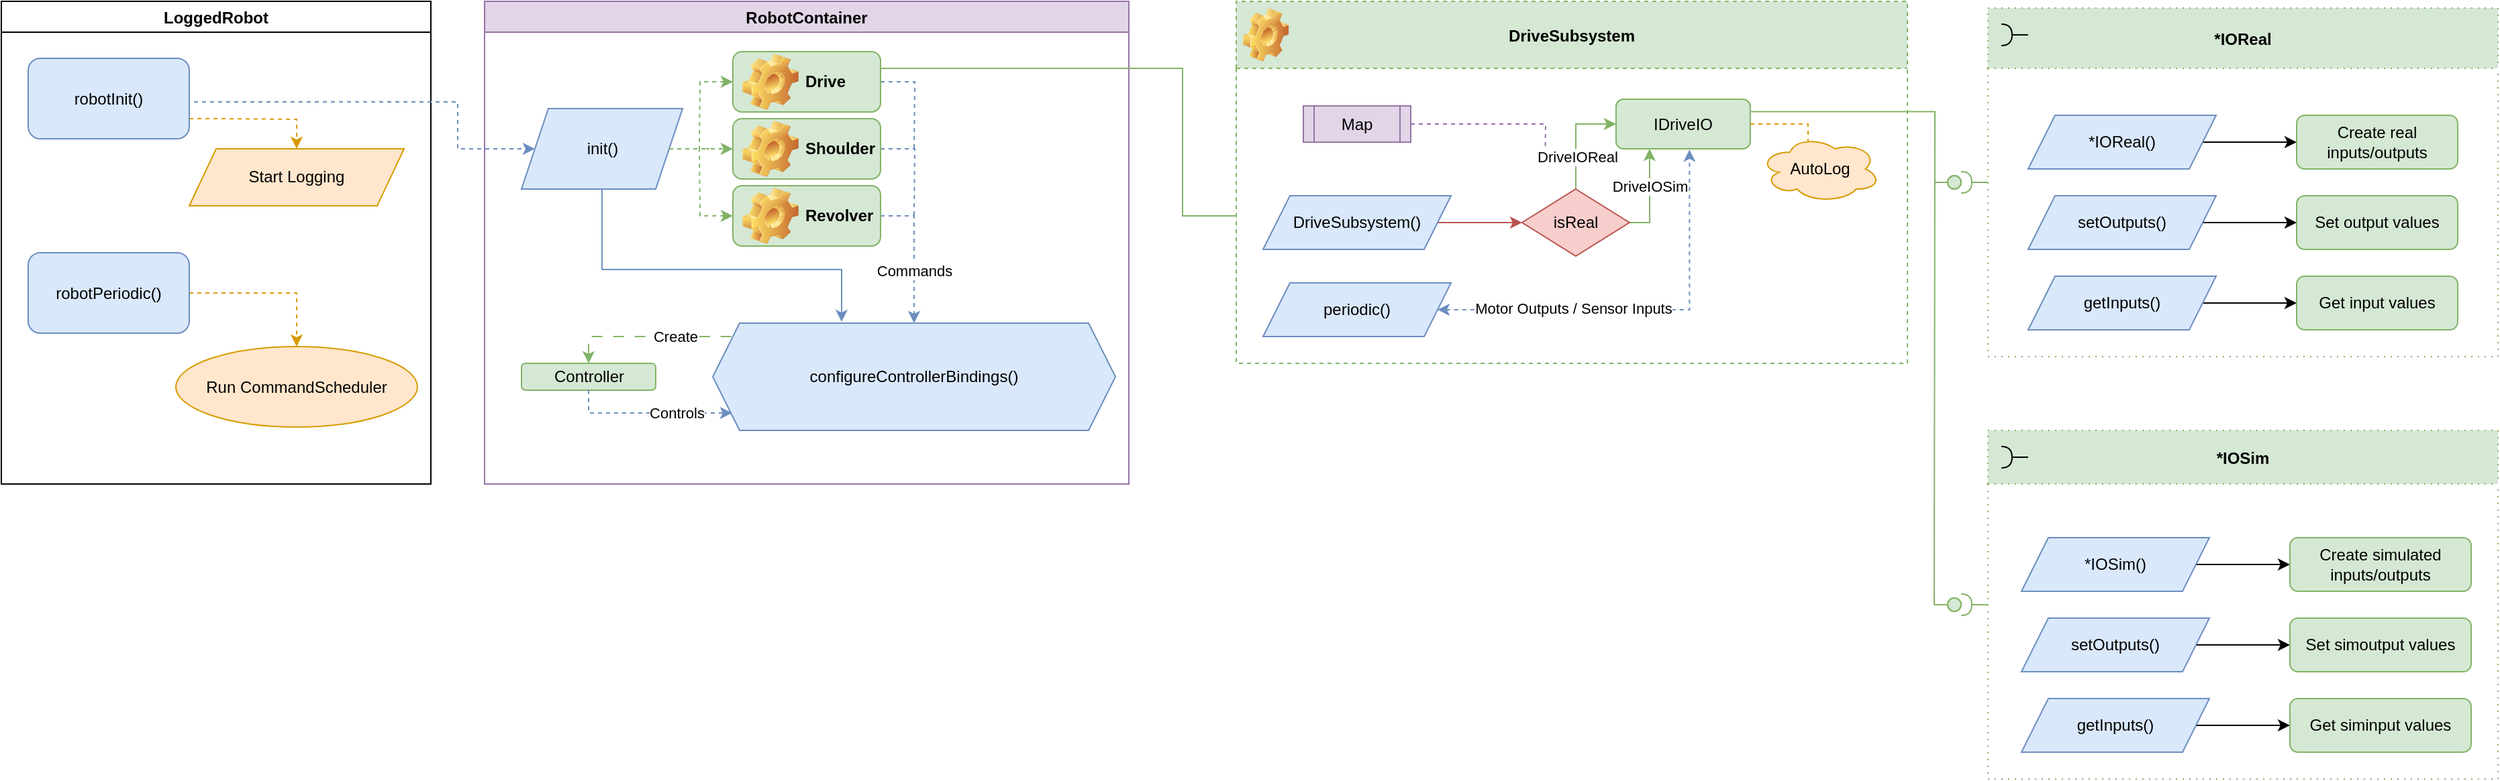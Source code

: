 <mxfile version="24.7.7">
  <diagram name="Page-1" id="Vy45K44pnI3rE00bmA9Q">
    <mxGraphModel dx="2317" dy="1123" grid="1" gridSize="10" guides="1" tooltips="1" connect="1" arrows="1" fold="1" page="1" pageScale="1" pageWidth="3300" pageHeight="4681" math="0" shadow="0">
      <root>
        <mxCell id="0" />
        <mxCell id="1" parent="0" />
        <mxCell id="bJWbOzvseAKrj_dVcD71-1" value="RobotContainer" style="swimlane;fillColor=#e1d5e7;strokeColor=#9673a6;" parent="1" vertex="1">
          <mxGeometry x="560" y="40" width="480" height="360" as="geometry">
            <mxRectangle x="560" y="40" width="130" height="30" as="alternateBounds" />
          </mxGeometry>
        </mxCell>
        <mxCell id="bJWbOzvseAKrj_dVcD71-17" style="edgeStyle=orthogonalEdgeStyle;rounded=0;orthogonalLoop=1;jettySize=auto;html=1;exitX=0.5;exitY=1;exitDx=0;exitDy=0;entryX=0.32;entryY=-0.012;entryDx=0;entryDy=0;entryPerimeter=0;fillColor=#dae8fc;strokeColor=#6c8ebf;" parent="bJWbOzvseAKrj_dVcD71-1" source="bJWbOzvseAKrj_dVcD71-6" target="bJWbOzvseAKrj_dVcD71-10" edge="1">
          <mxGeometry relative="1" as="geometry">
            <Array as="points">
              <mxPoint x="88" y="200" />
              <mxPoint x="266" y="200" />
            </Array>
          </mxGeometry>
        </mxCell>
        <mxCell id="bJWbOzvseAKrj_dVcD71-6" value="init()" style="shape=parallelogram;perimeter=parallelogramPerimeter;whiteSpace=wrap;html=1;fixedSize=1;fillColor=#dae8fc;strokeColor=#6c8ebf;" parent="bJWbOzvseAKrj_dVcD71-1" vertex="1">
          <mxGeometry x="27.5" y="80" width="120" height="60" as="geometry" />
        </mxCell>
        <mxCell id="bJWbOzvseAKrj_dVcD71-10" value="configureControllerBindings()" style="shape=hexagon;perimeter=hexagonPerimeter2;whiteSpace=wrap;html=1;fixedSize=1;fillColor=#dae8fc;strokeColor=#6c8ebf;rounded=0;" parent="bJWbOzvseAKrj_dVcD71-1" vertex="1">
          <mxGeometry x="170" y="240" width="300" height="80" as="geometry" />
        </mxCell>
        <mxCell id="bJWbOzvseAKrj_dVcD71-41" style="edgeStyle=orthogonalEdgeStyle;rounded=0;orthogonalLoop=1;jettySize=auto;html=1;exitX=0.5;exitY=0;exitDx=0;exitDy=0;entryX=0.052;entryY=0.125;entryDx=0;entryDy=0;entryPerimeter=0;dashed=1;startArrow=classic;startFill=1;endArrow=none;endFill=0;dashPattern=8 8;fillColor=#d5e8d4;strokeColor=#82b366;" parent="bJWbOzvseAKrj_dVcD71-1" source="bJWbOzvseAKrj_dVcD71-12" target="bJWbOzvseAKrj_dVcD71-10" edge="1">
          <mxGeometry relative="1" as="geometry">
            <Array as="points">
              <mxPoint x="78" y="250" />
            </Array>
          </mxGeometry>
        </mxCell>
        <mxCell id="bJWbOzvseAKrj_dVcD71-42" value="Create" style="edgeLabel;html=1;align=center;verticalAlign=middle;resizable=0;points=[];" parent="bJWbOzvseAKrj_dVcD71-41" vertex="1" connectable="0">
          <mxGeometry x="-0.139" y="-2" relative="1" as="geometry">
            <mxPoint x="29" y="-2" as="offset" />
          </mxGeometry>
        </mxCell>
        <mxCell id="bJWbOzvseAKrj_dVcD71-12" value="Controller" style="rounded=1;whiteSpace=wrap;html=1;fillColor=#d5e8d4;strokeColor=#82b366;" parent="bJWbOzvseAKrj_dVcD71-1" vertex="1">
          <mxGeometry x="27.5" y="270" width="100" height="20" as="geometry" />
        </mxCell>
        <mxCell id="bJWbOzvseAKrj_dVcD71-13" style="edgeStyle=orthogonalEdgeStyle;rounded=0;orthogonalLoop=1;jettySize=auto;html=1;exitX=0.5;exitY=1;exitDx=0;exitDy=0;entryX=0.048;entryY=0.842;entryDx=0;entryDy=0;dashed=1;entryPerimeter=0;fillColor=#dae8fc;strokeColor=#6c8ebf;" parent="bJWbOzvseAKrj_dVcD71-1" source="bJWbOzvseAKrj_dVcD71-12" target="bJWbOzvseAKrj_dVcD71-10" edge="1">
          <mxGeometry relative="1" as="geometry">
            <Array as="points">
              <mxPoint x="78" y="307" />
              <mxPoint x="184" y="307" />
            </Array>
          </mxGeometry>
        </mxCell>
        <mxCell id="bJWbOzvseAKrj_dVcD71-43" value="Controls" style="edgeLabel;html=1;align=center;verticalAlign=middle;resizable=0;points=[];" parent="bJWbOzvseAKrj_dVcD71-13" vertex="1" connectable="0">
          <mxGeometry x="0.03" relative="1" as="geometry">
            <mxPoint x="18" as="offset" />
          </mxGeometry>
        </mxCell>
        <mxCell id="bJWbOzvseAKrj_dVcD71-35" style="edgeStyle=orthogonalEdgeStyle;rounded=0;orthogonalLoop=1;jettySize=auto;html=1;exitX=0;exitY=0.5;exitDx=0;exitDy=0;dashed=1;endArrow=none;endFill=0;startArrow=classic;startFill=1;fillColor=#d5e8d4;strokeColor=#82b366;" parent="bJWbOzvseAKrj_dVcD71-1" source="bJWbOzvseAKrj_dVcD71-31" edge="1">
          <mxGeometry relative="1" as="geometry">
            <mxPoint x="160" y="110" as="targetPoint" />
          </mxGeometry>
        </mxCell>
        <mxCell id="bJWbOzvseAKrj_dVcD71-39" style="edgeStyle=orthogonalEdgeStyle;rounded=0;orthogonalLoop=1;jettySize=auto;html=1;exitX=1;exitY=0.5;exitDx=0;exitDy=0;endArrow=none;endFill=0;dashed=1;fillColor=#dae8fc;strokeColor=#6c8ebf;" parent="bJWbOzvseAKrj_dVcD71-1" source="bJWbOzvseAKrj_dVcD71-31" edge="1">
          <mxGeometry relative="1" as="geometry">
            <mxPoint x="320" y="110" as="targetPoint" />
          </mxGeometry>
        </mxCell>
        <mxCell id="bJWbOzvseAKrj_dVcD71-31" value="&lt;div&gt;Drive&lt;/div&gt;" style="label;whiteSpace=wrap;html=1;image=img/clipart/Gear_128x128.png;fillColor=#d5e8d4;strokeColor=#82b366;" parent="bJWbOzvseAKrj_dVcD71-1" vertex="1">
          <mxGeometry x="185" y="37.5" width="110" height="45" as="geometry" />
        </mxCell>
        <mxCell id="bJWbOzvseAKrj_dVcD71-38" style="edgeStyle=orthogonalEdgeStyle;rounded=0;orthogonalLoop=1;jettySize=auto;html=1;exitX=1;exitY=0.5;exitDx=0;exitDy=0;endArrow=none;endFill=0;dashed=1;fillColor=#dae8fc;strokeColor=#6c8ebf;" parent="bJWbOzvseAKrj_dVcD71-1" source="bJWbOzvseAKrj_dVcD71-32" edge="1">
          <mxGeometry relative="1" as="geometry">
            <mxPoint x="320" y="160" as="targetPoint" />
          </mxGeometry>
        </mxCell>
        <mxCell id="bJWbOzvseAKrj_dVcD71-32" value="Shoulder" style="label;whiteSpace=wrap;html=1;image=img/clipart/Gear_128x128.png;fillColor=#d5e8d4;strokeColor=#82b366;" parent="bJWbOzvseAKrj_dVcD71-1" vertex="1">
          <mxGeometry x="185" y="87.5" width="110" height="45" as="geometry" />
        </mxCell>
        <mxCell id="bJWbOzvseAKrj_dVcD71-36" style="edgeStyle=orthogonalEdgeStyle;rounded=0;orthogonalLoop=1;jettySize=auto;html=1;exitX=0;exitY=0.5;exitDx=0;exitDy=0;endArrow=none;endFill=0;startArrow=classic;startFill=1;dashed=1;fillColor=#d5e8d4;strokeColor=#82b366;" parent="bJWbOzvseAKrj_dVcD71-1" source="bJWbOzvseAKrj_dVcD71-33" edge="1">
          <mxGeometry relative="1" as="geometry">
            <mxPoint x="160" y="110" as="targetPoint" />
          </mxGeometry>
        </mxCell>
        <mxCell id="bJWbOzvseAKrj_dVcD71-37" style="edgeStyle=orthogonalEdgeStyle;rounded=0;orthogonalLoop=1;jettySize=auto;html=1;exitX=1;exitY=0.5;exitDx=0;exitDy=0;entryX=0.5;entryY=0;entryDx=0;entryDy=0;dashed=1;fillColor=#dae8fc;strokeColor=#6c8ebf;" parent="bJWbOzvseAKrj_dVcD71-1" source="bJWbOzvseAKrj_dVcD71-33" target="bJWbOzvseAKrj_dVcD71-10" edge="1">
          <mxGeometry relative="1" as="geometry" />
        </mxCell>
        <mxCell id="bJWbOzvseAKrj_dVcD71-40" value="Commands" style="edgeLabel;html=1;align=center;verticalAlign=middle;resizable=0;points=[];" parent="bJWbOzvseAKrj_dVcD71-37" vertex="1" connectable="0">
          <mxGeometry x="0.26" y="4" relative="1" as="geometry">
            <mxPoint x="-4" as="offset" />
          </mxGeometry>
        </mxCell>
        <mxCell id="bJWbOzvseAKrj_dVcD71-33" value="Revolver" style="label;whiteSpace=wrap;html=1;image=img/clipart/Gear_128x128.png;fillColor=#d5e8d4;strokeColor=#82b366;" parent="bJWbOzvseAKrj_dVcD71-1" vertex="1">
          <mxGeometry x="185" y="137.5" width="110" height="45" as="geometry" />
        </mxCell>
        <mxCell id="bJWbOzvseAKrj_dVcD71-34" style="edgeStyle=orthogonalEdgeStyle;rounded=0;orthogonalLoop=1;jettySize=auto;html=1;exitX=1;exitY=0.5;exitDx=0;exitDy=0;entryX=0;entryY=0.5;entryDx=0;entryDy=0;dashed=1;fillColor=#d5e8d4;strokeColor=#82b366;" parent="bJWbOzvseAKrj_dVcD71-1" source="bJWbOzvseAKrj_dVcD71-6" target="bJWbOzvseAKrj_dVcD71-32" edge="1">
          <mxGeometry relative="1" as="geometry" />
        </mxCell>
        <mxCell id="bJWbOzvseAKrj_dVcD71-20" value="LoggedRobot" style="swimlane;" parent="1" vertex="1">
          <mxGeometry x="200" y="40" width="320" height="360" as="geometry" />
        </mxCell>
        <mxCell id="bJWbOzvseAKrj_dVcD71-76" style="edgeStyle=orthogonalEdgeStyle;rounded=0;orthogonalLoop=1;jettySize=auto;html=1;exitX=1;exitY=0.75;exitDx=0;exitDy=0;entryX=0.5;entryY=0;entryDx=0;entryDy=0;dashed=1;fillColor=#ffe6cc;strokeColor=#d79b00;" parent="bJWbOzvseAKrj_dVcD71-20" source="bJWbOzvseAKrj_dVcD71-21" target="bJWbOzvseAKrj_dVcD71-23" edge="1">
          <mxGeometry relative="1" as="geometry">
            <Array as="points">
              <mxPoint x="160" y="88" />
              <mxPoint x="220" y="88" />
            </Array>
          </mxGeometry>
        </mxCell>
        <mxCell id="bJWbOzvseAKrj_dVcD71-21" value="robotInit()" style="rounded=1;whiteSpace=wrap;html=1;fillColor=#dae8fc;strokeColor=#6c8ebf;" parent="bJWbOzvseAKrj_dVcD71-20" vertex="1">
          <mxGeometry x="20" y="42.5" width="120" height="60" as="geometry" />
        </mxCell>
        <mxCell id="bJWbOzvseAKrj_dVcD71-23" value="Start Logging" style="shape=parallelogram;perimeter=parallelogramPerimeter;whiteSpace=wrap;html=1;fixedSize=1;fillColor=#ffe6cc;strokeColor=#d79b00;" parent="bJWbOzvseAKrj_dVcD71-20" vertex="1">
          <mxGeometry x="140" y="110" width="160" height="42.5" as="geometry" />
        </mxCell>
        <mxCell id="bJWbOzvseAKrj_dVcD71-27" style="edgeStyle=orthogonalEdgeStyle;rounded=0;orthogonalLoop=1;jettySize=auto;html=1;exitX=1;exitY=0.5;exitDx=0;exitDy=0;entryX=0.5;entryY=0;entryDx=0;entryDy=0;dashed=1;fillColor=#ffe6cc;strokeColor=#d79b00;" parent="bJWbOzvseAKrj_dVcD71-20" source="bJWbOzvseAKrj_dVcD71-25" target="bJWbOzvseAKrj_dVcD71-26" edge="1">
          <mxGeometry relative="1" as="geometry" />
        </mxCell>
        <mxCell id="bJWbOzvseAKrj_dVcD71-25" value="&lt;div&gt;robotPeriodic()&lt;/div&gt;" style="rounded=1;whiteSpace=wrap;html=1;fillColor=#dae8fc;strokeColor=#6c8ebf;" parent="bJWbOzvseAKrj_dVcD71-20" vertex="1">
          <mxGeometry x="20" y="187.5" width="120" height="60" as="geometry" />
        </mxCell>
        <mxCell id="bJWbOzvseAKrj_dVcD71-26" value="Run CommandScheduler" style="ellipse;whiteSpace=wrap;html=1;fillColor=#ffe6cc;strokeColor=#d79b00;" parent="bJWbOzvseAKrj_dVcD71-20" vertex="1">
          <mxGeometry x="130" y="257.5" width="180" height="60" as="geometry" />
        </mxCell>
        <mxCell id="bJWbOzvseAKrj_dVcD71-30" style="edgeStyle=orthogonalEdgeStyle;rounded=0;orthogonalLoop=1;jettySize=auto;html=1;exitX=1;exitY=0.5;exitDx=0;exitDy=0;entryX=0;entryY=0.5;entryDx=0;entryDy=0;dashed=1;fillColor=#dae8fc;strokeColor=#6c8ebf;" parent="1" source="bJWbOzvseAKrj_dVcD71-21" target="bJWbOzvseAKrj_dVcD71-6" edge="1">
          <mxGeometry relative="1" as="geometry">
            <Array as="points">
              <mxPoint x="540" y="115" />
              <mxPoint x="540" y="150" />
            </Array>
          </mxGeometry>
        </mxCell>
        <mxCell id="bJWbOzvseAKrj_dVcD71-51" value="DriveSubsystem" style="swimlane;startSize=50;align=center;dashed=1;fillColor=#d5e8d4;strokeColor=#82b366;" parent="1" vertex="1">
          <mxGeometry x="1120" y="40" width="500" height="270" as="geometry" />
        </mxCell>
        <mxCell id="bJWbOzvseAKrj_dVcD71-53" value="" style="shape=image;html=1;verticalLabelPosition=bottom;verticalAlign=top;imageAspect=1;aspect=fixed;image=img/clipart/Gear_128x128.png" parent="bJWbOzvseAKrj_dVcD71-51" vertex="1">
          <mxGeometry x="5" y="5" width="34.1" height="40" as="geometry" />
        </mxCell>
        <mxCell id="bJWbOzvseAKrj_dVcD71-75" style="edgeStyle=orthogonalEdgeStyle;rounded=0;orthogonalLoop=1;jettySize=auto;html=1;exitX=1;exitY=0.5;exitDx=0;exitDy=0;endArrow=none;endFill=0;fillColor=#e1d5e7;strokeColor=#9673a6;dashed=1;" parent="bJWbOzvseAKrj_dVcD71-51" source="bJWbOzvseAKrj_dVcD71-54" edge="1">
          <mxGeometry relative="1" as="geometry">
            <mxPoint x="230" y="120" as="targetPoint" />
          </mxGeometry>
        </mxCell>
        <mxCell id="bJWbOzvseAKrj_dVcD71-54" value="Map" style="shape=process;whiteSpace=wrap;html=1;backgroundOutline=1;fillColor=#e1d5e7;strokeColor=#9673a6;" parent="bJWbOzvseAKrj_dVcD71-51" vertex="1">
          <mxGeometry x="50" y="78" width="80" height="27" as="geometry" />
        </mxCell>
        <mxCell id="bJWbOzvseAKrj_dVcD71-58" style="edgeStyle=orthogonalEdgeStyle;rounded=0;orthogonalLoop=1;jettySize=auto;html=1;exitX=1;exitY=0.5;exitDx=0;exitDy=0;fillColor=#f8cecc;strokeColor=#b85450;" parent="bJWbOzvseAKrj_dVcD71-51" source="bJWbOzvseAKrj_dVcD71-56" target="bJWbOzvseAKrj_dVcD71-57" edge="1">
          <mxGeometry relative="1" as="geometry" />
        </mxCell>
        <mxCell id="bJWbOzvseAKrj_dVcD71-56" value="DriveSubsystem()" style="shape=parallelogram;perimeter=parallelogramPerimeter;whiteSpace=wrap;html=1;fixedSize=1;fillColor=#dae8fc;strokeColor=#6c8ebf;" parent="bJWbOzvseAKrj_dVcD71-51" vertex="1">
          <mxGeometry x="20.0" y="145" width="140" height="40" as="geometry" />
        </mxCell>
        <mxCell id="bJWbOzvseAKrj_dVcD71-60" style="edgeStyle=orthogonalEdgeStyle;rounded=0;orthogonalLoop=1;jettySize=auto;html=1;exitX=0.5;exitY=0;exitDx=0;exitDy=0;entryX=0;entryY=0.5;entryDx=0;entryDy=0;fillColor=#d5e8d4;strokeColor=#82b366;" parent="bJWbOzvseAKrj_dVcD71-51" source="bJWbOzvseAKrj_dVcD71-57" target="bJWbOzvseAKrj_dVcD71-59" edge="1">
          <mxGeometry relative="1" as="geometry" />
        </mxCell>
        <mxCell id="bJWbOzvseAKrj_dVcD71-62" value="DriveIOReal" style="edgeLabel;html=1;align=center;verticalAlign=middle;resizable=0;points=[];" parent="bJWbOzvseAKrj_dVcD71-60" vertex="1" connectable="0">
          <mxGeometry x="-0.371" y="-1" relative="1" as="geometry">
            <mxPoint as="offset" />
          </mxGeometry>
        </mxCell>
        <mxCell id="bJWbOzvseAKrj_dVcD71-61" style="edgeStyle=orthogonalEdgeStyle;rounded=0;orthogonalLoop=1;jettySize=auto;html=1;exitX=1;exitY=0.5;exitDx=0;exitDy=0;entryX=0.25;entryY=1;entryDx=0;entryDy=0;fillColor=#d5e8d4;strokeColor=#82b366;" parent="bJWbOzvseAKrj_dVcD71-51" source="bJWbOzvseAKrj_dVcD71-57" target="bJWbOzvseAKrj_dVcD71-59" edge="1">
          <mxGeometry relative="1" as="geometry">
            <Array as="points">
              <mxPoint x="308" y="165" />
            </Array>
          </mxGeometry>
        </mxCell>
        <mxCell id="bJWbOzvseAKrj_dVcD71-63" value="DriveIOSim" style="edgeLabel;html=1;align=center;verticalAlign=middle;resizable=0;points=[];" parent="bJWbOzvseAKrj_dVcD71-61" vertex="1" connectable="0">
          <mxGeometry x="-0.158" y="-2" relative="1" as="geometry">
            <mxPoint x="-2" y="-13" as="offset" />
          </mxGeometry>
        </mxCell>
        <mxCell id="bJWbOzvseAKrj_dVcD71-57" value="isReal" style="rhombus;whiteSpace=wrap;html=1;fillColor=#f8cecc;strokeColor=#b85450;" parent="bJWbOzvseAKrj_dVcD71-51" vertex="1">
          <mxGeometry x="212.95" y="140" width="80" height="50" as="geometry" />
        </mxCell>
        <mxCell id="qAQGIBkAMa0uFz8IjzhY-46" style="edgeStyle=orthogonalEdgeStyle;rounded=0;orthogonalLoop=1;jettySize=auto;html=1;exitX=1;exitY=0.25;exitDx=0;exitDy=0;endArrow=none;endFill=0;fillColor=#d5e8d4;strokeColor=#82b366;" edge="1" parent="bJWbOzvseAKrj_dVcD71-51" source="bJWbOzvseAKrj_dVcD71-59">
          <mxGeometry relative="1" as="geometry">
            <mxPoint x="520" y="450" as="targetPoint" />
          </mxGeometry>
        </mxCell>
        <mxCell id="bJWbOzvseAKrj_dVcD71-59" value="IDriveIO" style="rounded=1;whiteSpace=wrap;html=1;fillColor=#d5e8d4;strokeColor=#82b366;" parent="bJWbOzvseAKrj_dVcD71-51" vertex="1">
          <mxGeometry x="282.95" y="73" width="100" height="37" as="geometry" />
        </mxCell>
        <mxCell id="bJWbOzvseAKrj_dVcD71-67" style="edgeStyle=orthogonalEdgeStyle;rounded=0;orthogonalLoop=1;jettySize=auto;html=1;exitX=1;exitY=0.5;exitDx=0;exitDy=0;entryX=0.547;entryY=1.016;entryDx=0;entryDy=0;dashed=1;entryPerimeter=0;startArrow=classic;startFill=1;fillColor=#dae8fc;strokeColor=#6c8ebf;" parent="bJWbOzvseAKrj_dVcD71-51" source="bJWbOzvseAKrj_dVcD71-65" target="bJWbOzvseAKrj_dVcD71-59" edge="1">
          <mxGeometry relative="1" as="geometry" />
        </mxCell>
        <mxCell id="bJWbOzvseAKrj_dVcD71-69" value="Motor Outputs / Sensor Inputs" style="edgeLabel;html=1;align=center;verticalAlign=middle;resizable=0;points=[];" parent="bJWbOzvseAKrj_dVcD71-67" vertex="1" connectable="0">
          <mxGeometry x="-0.563" relative="1" as="geometry">
            <mxPoint x="34" y="-1" as="offset" />
          </mxGeometry>
        </mxCell>
        <mxCell id="bJWbOzvseAKrj_dVcD71-65" value="periodic()" style="shape=parallelogram;perimeter=parallelogramPerimeter;whiteSpace=wrap;html=1;fixedSize=1;fillColor=#dae8fc;strokeColor=#6c8ebf;" parent="bJWbOzvseAKrj_dVcD71-51" vertex="1">
          <mxGeometry x="20.0" y="210" width="140" height="40" as="geometry" />
        </mxCell>
        <mxCell id="bJWbOzvseAKrj_dVcD71-72" value="AutoLog" style="ellipse;shape=cloud;whiteSpace=wrap;html=1;fillColor=#ffe6cc;strokeColor=#d79b00;" parent="bJWbOzvseAKrj_dVcD71-51" vertex="1">
          <mxGeometry x="390" y="100" width="90" height="50" as="geometry" />
        </mxCell>
        <mxCell id="bJWbOzvseAKrj_dVcD71-74" style="edgeStyle=orthogonalEdgeStyle;rounded=0;orthogonalLoop=1;jettySize=auto;html=1;exitX=1;exitY=0.5;exitDx=0;exitDy=0;entryX=0.4;entryY=0.1;entryDx=0;entryDy=0;entryPerimeter=0;dashed=1;endArrow=none;endFill=0;fillColor=#ffe6cc;strokeColor=#d79b00;" parent="bJWbOzvseAKrj_dVcD71-51" source="bJWbOzvseAKrj_dVcD71-59" target="bJWbOzvseAKrj_dVcD71-72" edge="1">
          <mxGeometry relative="1" as="geometry">
            <Array as="points">
              <mxPoint x="426" y="92" />
            </Array>
          </mxGeometry>
        </mxCell>
        <mxCell id="bJWbOzvseAKrj_dVcD71-52" style="edgeStyle=orthogonalEdgeStyle;rounded=0;orthogonalLoop=1;jettySize=auto;html=1;exitX=1;exitY=0.25;exitDx=0;exitDy=0;endArrow=none;endFill=0;fillColor=#d5e8d4;strokeColor=#82b366;" parent="1" source="bJWbOzvseAKrj_dVcD71-31" edge="1">
          <mxGeometry relative="1" as="geometry">
            <mxPoint x="1120" y="200" as="targetPoint" />
            <Array as="points">
              <mxPoint x="855" y="90" />
              <mxPoint x="1080" y="90" />
              <mxPoint x="1080" y="200" />
            </Array>
          </mxGeometry>
        </mxCell>
        <mxCell id="qAQGIBkAMa0uFz8IjzhY-1" value="*IOReal" style="swimlane;startSize=45;align=center;dashed=1;dashPattern=1 4;fillColor=#d5e8d4;strokeColor=#82b366;" vertex="1" parent="1">
          <mxGeometry x="1680" y="45" width="380" height="260" as="geometry" />
        </mxCell>
        <mxCell id="qAQGIBkAMa0uFz8IjzhY-19" style="edgeStyle=orthogonalEdgeStyle;rounded=0;orthogonalLoop=1;jettySize=auto;html=1;exitX=1;exitY=0.5;exitDx=0;exitDy=0;" edge="1" parent="qAQGIBkAMa0uFz8IjzhY-1" source="qAQGIBkAMa0uFz8IjzhY-6" target="qAQGIBkAMa0uFz8IjzhY-18">
          <mxGeometry relative="1" as="geometry" />
        </mxCell>
        <mxCell id="qAQGIBkAMa0uFz8IjzhY-6" value="*IOReal()" style="shape=parallelogram;perimeter=parallelogramPerimeter;whiteSpace=wrap;html=1;fixedSize=1;fillColor=#dae8fc;strokeColor=#6c8ebf;" vertex="1" parent="qAQGIBkAMa0uFz8IjzhY-1">
          <mxGeometry x="30.0" y="80" width="140" height="40" as="geometry" />
        </mxCell>
        <mxCell id="qAQGIBkAMa0uFz8IjzhY-18" value="Create real inputs/outputs" style="rounded=1;whiteSpace=wrap;html=1;fillColor=#d5e8d4;strokeColor=#82b366;" vertex="1" parent="qAQGIBkAMa0uFz8IjzhY-1">
          <mxGeometry x="230" y="80" width="120" height="40" as="geometry" />
        </mxCell>
        <mxCell id="qAQGIBkAMa0uFz8IjzhY-20" style="edgeStyle=orthogonalEdgeStyle;rounded=0;orthogonalLoop=1;jettySize=auto;html=1;exitX=1;exitY=0.5;exitDx=0;exitDy=0;" edge="1" source="qAQGIBkAMa0uFz8IjzhY-21" target="qAQGIBkAMa0uFz8IjzhY-22" parent="qAQGIBkAMa0uFz8IjzhY-1">
          <mxGeometry relative="1" as="geometry" />
        </mxCell>
        <mxCell id="qAQGIBkAMa0uFz8IjzhY-21" value="setOutputs()" style="shape=parallelogram;perimeter=parallelogramPerimeter;whiteSpace=wrap;html=1;fixedSize=1;fillColor=#dae8fc;strokeColor=#6c8ebf;" vertex="1" parent="qAQGIBkAMa0uFz8IjzhY-1">
          <mxGeometry x="30" y="140" width="140" height="40" as="geometry" />
        </mxCell>
        <mxCell id="qAQGIBkAMa0uFz8IjzhY-22" value="Set output values" style="rounded=1;whiteSpace=wrap;html=1;fillColor=#d5e8d4;strokeColor=#82b366;" vertex="1" parent="qAQGIBkAMa0uFz8IjzhY-1">
          <mxGeometry x="230" y="140" width="120" height="40" as="geometry" />
        </mxCell>
        <mxCell id="qAQGIBkAMa0uFz8IjzhY-23" style="edgeStyle=orthogonalEdgeStyle;rounded=0;orthogonalLoop=1;jettySize=auto;html=1;exitX=1;exitY=0.5;exitDx=0;exitDy=0;" edge="1" source="qAQGIBkAMa0uFz8IjzhY-24" target="qAQGIBkAMa0uFz8IjzhY-25" parent="qAQGIBkAMa0uFz8IjzhY-1">
          <mxGeometry relative="1" as="geometry" />
        </mxCell>
        <mxCell id="qAQGIBkAMa0uFz8IjzhY-24" value="getInputs()" style="shape=parallelogram;perimeter=parallelogramPerimeter;whiteSpace=wrap;html=1;fixedSize=1;fillColor=#dae8fc;strokeColor=#6c8ebf;" vertex="1" parent="qAQGIBkAMa0uFz8IjzhY-1">
          <mxGeometry x="30" y="200" width="140" height="40" as="geometry" />
        </mxCell>
        <mxCell id="qAQGIBkAMa0uFz8IjzhY-25" value="Get input values" style="rounded=1;whiteSpace=wrap;html=1;fillColor=#d5e8d4;strokeColor=#82b366;" vertex="1" parent="qAQGIBkAMa0uFz8IjzhY-1">
          <mxGeometry x="230" y="200" width="120" height="40" as="geometry" />
        </mxCell>
        <mxCell id="qAQGIBkAMa0uFz8IjzhY-39" value="" style="rounded=0;orthogonalLoop=1;jettySize=auto;html=1;endArrow=halfCircle;endFill=0;endSize=6;strokeWidth=1;sketch=0;fontSize=12;curved=1;" edge="1" parent="qAQGIBkAMa0uFz8IjzhY-1">
          <mxGeometry relative="1" as="geometry">
            <mxPoint x="30.0" y="20" as="sourcePoint" />
            <mxPoint x="10.0" y="20" as="targetPoint" />
          </mxGeometry>
        </mxCell>
        <mxCell id="qAQGIBkAMa0uFz8IjzhY-40" value="" style="ellipse;whiteSpace=wrap;html=1;align=center;aspect=fixed;fillColor=none;strokeColor=none;resizable=0;perimeter=centerPerimeter;rotatable=0;allowArrows=0;points=[];outlineConnect=1;" vertex="1" parent="qAQGIBkAMa0uFz8IjzhY-1">
          <mxGeometry x="44.1" y="20" width="10" height="10" as="geometry" />
        </mxCell>
        <mxCell id="qAQGIBkAMa0uFz8IjzhY-26" value="*IOSim" style="swimlane;startSize=40;align=center;dashed=1;dashPattern=1 4;fillColor=#d5e8d4;strokeColor=#82b366;" vertex="1" parent="1">
          <mxGeometry x="1680" y="360" width="380" height="260" as="geometry" />
        </mxCell>
        <mxCell id="qAQGIBkAMa0uFz8IjzhY-28" style="edgeStyle=orthogonalEdgeStyle;rounded=0;orthogonalLoop=1;jettySize=auto;html=1;exitX=1;exitY=0.5;exitDx=0;exitDy=0;" edge="1" parent="qAQGIBkAMa0uFz8IjzhY-26" source="qAQGIBkAMa0uFz8IjzhY-29" target="qAQGIBkAMa0uFz8IjzhY-30">
          <mxGeometry relative="1" as="geometry" />
        </mxCell>
        <mxCell id="qAQGIBkAMa0uFz8IjzhY-29" value="*IOSim()" style="shape=parallelogram;perimeter=parallelogramPerimeter;whiteSpace=wrap;html=1;fixedSize=1;fillColor=#dae8fc;strokeColor=#6c8ebf;" vertex="1" parent="qAQGIBkAMa0uFz8IjzhY-26">
          <mxGeometry x="25.0" y="80" width="140" height="40" as="geometry" />
        </mxCell>
        <mxCell id="qAQGIBkAMa0uFz8IjzhY-30" value="Create simulated inputs/outputs" style="rounded=1;whiteSpace=wrap;html=1;fillColor=#d5e8d4;strokeColor=#82b366;" vertex="1" parent="qAQGIBkAMa0uFz8IjzhY-26">
          <mxGeometry x="225" y="80" width="135" height="40" as="geometry" />
        </mxCell>
        <mxCell id="qAQGIBkAMa0uFz8IjzhY-31" style="edgeStyle=orthogonalEdgeStyle;rounded=0;orthogonalLoop=1;jettySize=auto;html=1;exitX=1;exitY=0.5;exitDx=0;exitDy=0;" edge="1" parent="qAQGIBkAMa0uFz8IjzhY-26" source="qAQGIBkAMa0uFz8IjzhY-32" target="qAQGIBkAMa0uFz8IjzhY-33">
          <mxGeometry relative="1" as="geometry" />
        </mxCell>
        <mxCell id="qAQGIBkAMa0uFz8IjzhY-32" value="setOutputs()" style="shape=parallelogram;perimeter=parallelogramPerimeter;whiteSpace=wrap;html=1;fixedSize=1;fillColor=#dae8fc;strokeColor=#6c8ebf;" vertex="1" parent="qAQGIBkAMa0uFz8IjzhY-26">
          <mxGeometry x="25" y="140" width="140" height="40" as="geometry" />
        </mxCell>
        <mxCell id="qAQGIBkAMa0uFz8IjzhY-33" value="Set simoutput values" style="rounded=1;whiteSpace=wrap;html=1;fillColor=#d5e8d4;strokeColor=#82b366;" vertex="1" parent="qAQGIBkAMa0uFz8IjzhY-26">
          <mxGeometry x="225" y="140" width="135" height="40" as="geometry" />
        </mxCell>
        <mxCell id="qAQGIBkAMa0uFz8IjzhY-34" style="edgeStyle=orthogonalEdgeStyle;rounded=0;orthogonalLoop=1;jettySize=auto;html=1;exitX=1;exitY=0.5;exitDx=0;exitDy=0;" edge="1" parent="qAQGIBkAMa0uFz8IjzhY-26" source="qAQGIBkAMa0uFz8IjzhY-35" target="qAQGIBkAMa0uFz8IjzhY-36">
          <mxGeometry relative="1" as="geometry" />
        </mxCell>
        <mxCell id="qAQGIBkAMa0uFz8IjzhY-35" value="getInputs()" style="shape=parallelogram;perimeter=parallelogramPerimeter;whiteSpace=wrap;html=1;fixedSize=1;fillColor=#dae8fc;strokeColor=#6c8ebf;" vertex="1" parent="qAQGIBkAMa0uFz8IjzhY-26">
          <mxGeometry x="25" y="200" width="140" height="40" as="geometry" />
        </mxCell>
        <mxCell id="qAQGIBkAMa0uFz8IjzhY-36" value="Get siminput values" style="rounded=1;whiteSpace=wrap;html=1;fillColor=#d5e8d4;strokeColor=#82b366;" vertex="1" parent="qAQGIBkAMa0uFz8IjzhY-26">
          <mxGeometry x="225" y="200" width="135" height="40" as="geometry" />
        </mxCell>
        <mxCell id="qAQGIBkAMa0uFz8IjzhY-37" value="" style="rounded=0;orthogonalLoop=1;jettySize=auto;html=1;endArrow=halfCircle;endFill=0;endSize=6;strokeWidth=1;sketch=0;fontSize=12;curved=1;" edge="1" parent="qAQGIBkAMa0uFz8IjzhY-26">
          <mxGeometry relative="1" as="geometry">
            <mxPoint x="30" y="20" as="sourcePoint" />
            <mxPoint x="10" y="20" as="targetPoint" />
          </mxGeometry>
        </mxCell>
        <mxCell id="qAQGIBkAMa0uFz8IjzhY-38" value="" style="ellipse;whiteSpace=wrap;html=1;align=center;aspect=fixed;fillColor=none;strokeColor=none;resizable=0;perimeter=centerPerimeter;rotatable=0;allowArrows=0;points=[];outlineConnect=1;" vertex="1" parent="qAQGIBkAMa0uFz8IjzhY-26">
          <mxGeometry x="10" y="20" width="10" height="10" as="geometry" />
        </mxCell>
        <mxCell id="qAQGIBkAMa0uFz8IjzhY-43" value="" style="rounded=0;orthogonalLoop=1;jettySize=auto;html=1;endArrow=halfCircle;endFill=0;endSize=6;strokeWidth=1;sketch=0;exitX=0;exitY=0.5;exitDx=0;exitDy=0;fillColor=#d5e8d4;strokeColor=#82b366;" edge="1" parent="1" source="qAQGIBkAMa0uFz8IjzhY-26">
          <mxGeometry relative="1" as="geometry">
            <mxPoint x="1530" y="505" as="sourcePoint" />
            <mxPoint x="1660" y="490" as="targetPoint" />
          </mxGeometry>
        </mxCell>
        <mxCell id="qAQGIBkAMa0uFz8IjzhY-44" value="" style="rounded=0;orthogonalLoop=1;jettySize=auto;html=1;endArrow=oval;endFill=0;sketch=0;sourcePerimeterSpacing=0;targetPerimeterSpacing=0;endSize=10;fillColor=#d5e8d4;strokeColor=#82b366;" edge="1" target="qAQGIBkAMa0uFz8IjzhY-45" parent="1">
          <mxGeometry relative="1" as="geometry">
            <mxPoint x="1640" y="490" as="sourcePoint" />
          </mxGeometry>
        </mxCell>
        <mxCell id="qAQGIBkAMa0uFz8IjzhY-45" value="" style="ellipse;whiteSpace=wrap;html=1;align=center;aspect=fixed;fillColor=#d5e8d4;strokeColor=#82b366;resizable=0;perimeter=centerPerimeter;rotatable=0;allowArrows=0;points=[];outlineConnect=1;" vertex="1" parent="1">
          <mxGeometry x="1650" y="485" width="10" height="10" as="geometry" />
        </mxCell>
        <mxCell id="qAQGIBkAMa0uFz8IjzhY-49" value="" style="rounded=0;orthogonalLoop=1;jettySize=auto;html=1;endArrow=halfCircle;endFill=0;endSize=6;strokeWidth=1;sketch=0;fillColor=#d5e8d4;strokeColor=#82b366;" edge="1" parent="1">
          <mxGeometry relative="1" as="geometry">
            <mxPoint x="1680" y="175" as="sourcePoint" />
            <mxPoint x="1660" y="175" as="targetPoint" />
          </mxGeometry>
        </mxCell>
        <mxCell id="qAQGIBkAMa0uFz8IjzhY-50" value="" style="rounded=0;orthogonalLoop=1;jettySize=auto;html=1;endArrow=oval;endFill=0;sketch=0;sourcePerimeterSpacing=0;targetPerimeterSpacing=0;endSize=10;fillColor=#d5e8d4;strokeColor=#82b366;" edge="1" parent="1" target="qAQGIBkAMa0uFz8IjzhY-51">
          <mxGeometry relative="1" as="geometry">
            <mxPoint x="1640" y="175" as="sourcePoint" />
          </mxGeometry>
        </mxCell>
        <mxCell id="qAQGIBkAMa0uFz8IjzhY-51" value="" style="ellipse;whiteSpace=wrap;html=1;align=center;aspect=fixed;fillColor=#d5e8d4;strokeColor=#82b366;resizable=0;perimeter=centerPerimeter;rotatable=0;allowArrows=0;points=[];outlineConnect=1;" vertex="1" parent="1">
          <mxGeometry x="1650" y="170" width="10" height="10" as="geometry" />
        </mxCell>
      </root>
    </mxGraphModel>
  </diagram>
</mxfile>
